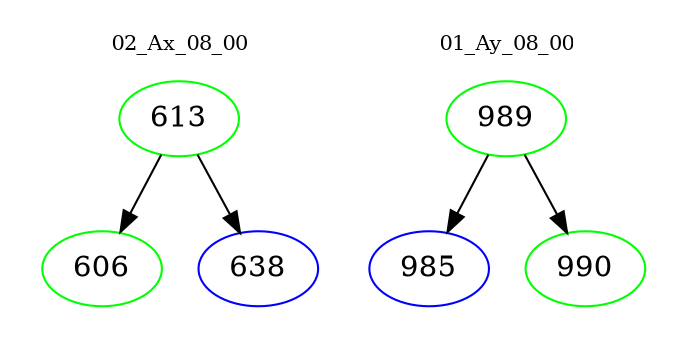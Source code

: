 digraph{
subgraph cluster_0 {
color = white
label = "02_Ax_08_00";
fontsize=10;
T0_613 [label="613", color="green"]
T0_613 -> T0_606 [color="black"]
T0_606 [label="606", color="green"]
T0_613 -> T0_638 [color="black"]
T0_638 [label="638", color="blue"]
}
subgraph cluster_1 {
color = white
label = "01_Ay_08_00";
fontsize=10;
T1_989 [label="989", color="green"]
T1_989 -> T1_985 [color="black"]
T1_985 [label="985", color="blue"]
T1_989 -> T1_990 [color="black"]
T1_990 [label="990", color="green"]
}
}
